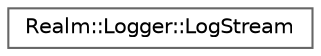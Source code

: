 digraph "Graphical Class Hierarchy"
{
 // LATEX_PDF_SIZE
  bgcolor="transparent";
  edge [fontname=Helvetica,fontsize=10,labelfontname=Helvetica,labelfontsize=10];
  node [fontname=Helvetica,fontsize=10,shape=box,height=0.2,width=0.4];
  rankdir="LR";
  Node0 [id="Node000000",label="Realm::Logger::LogStream",height=0.2,width=0.4,color="grey40", fillcolor="white", style="filled",URL="$structRealm_1_1Logger_1_1LogStream.html",tooltip=" "];
}
